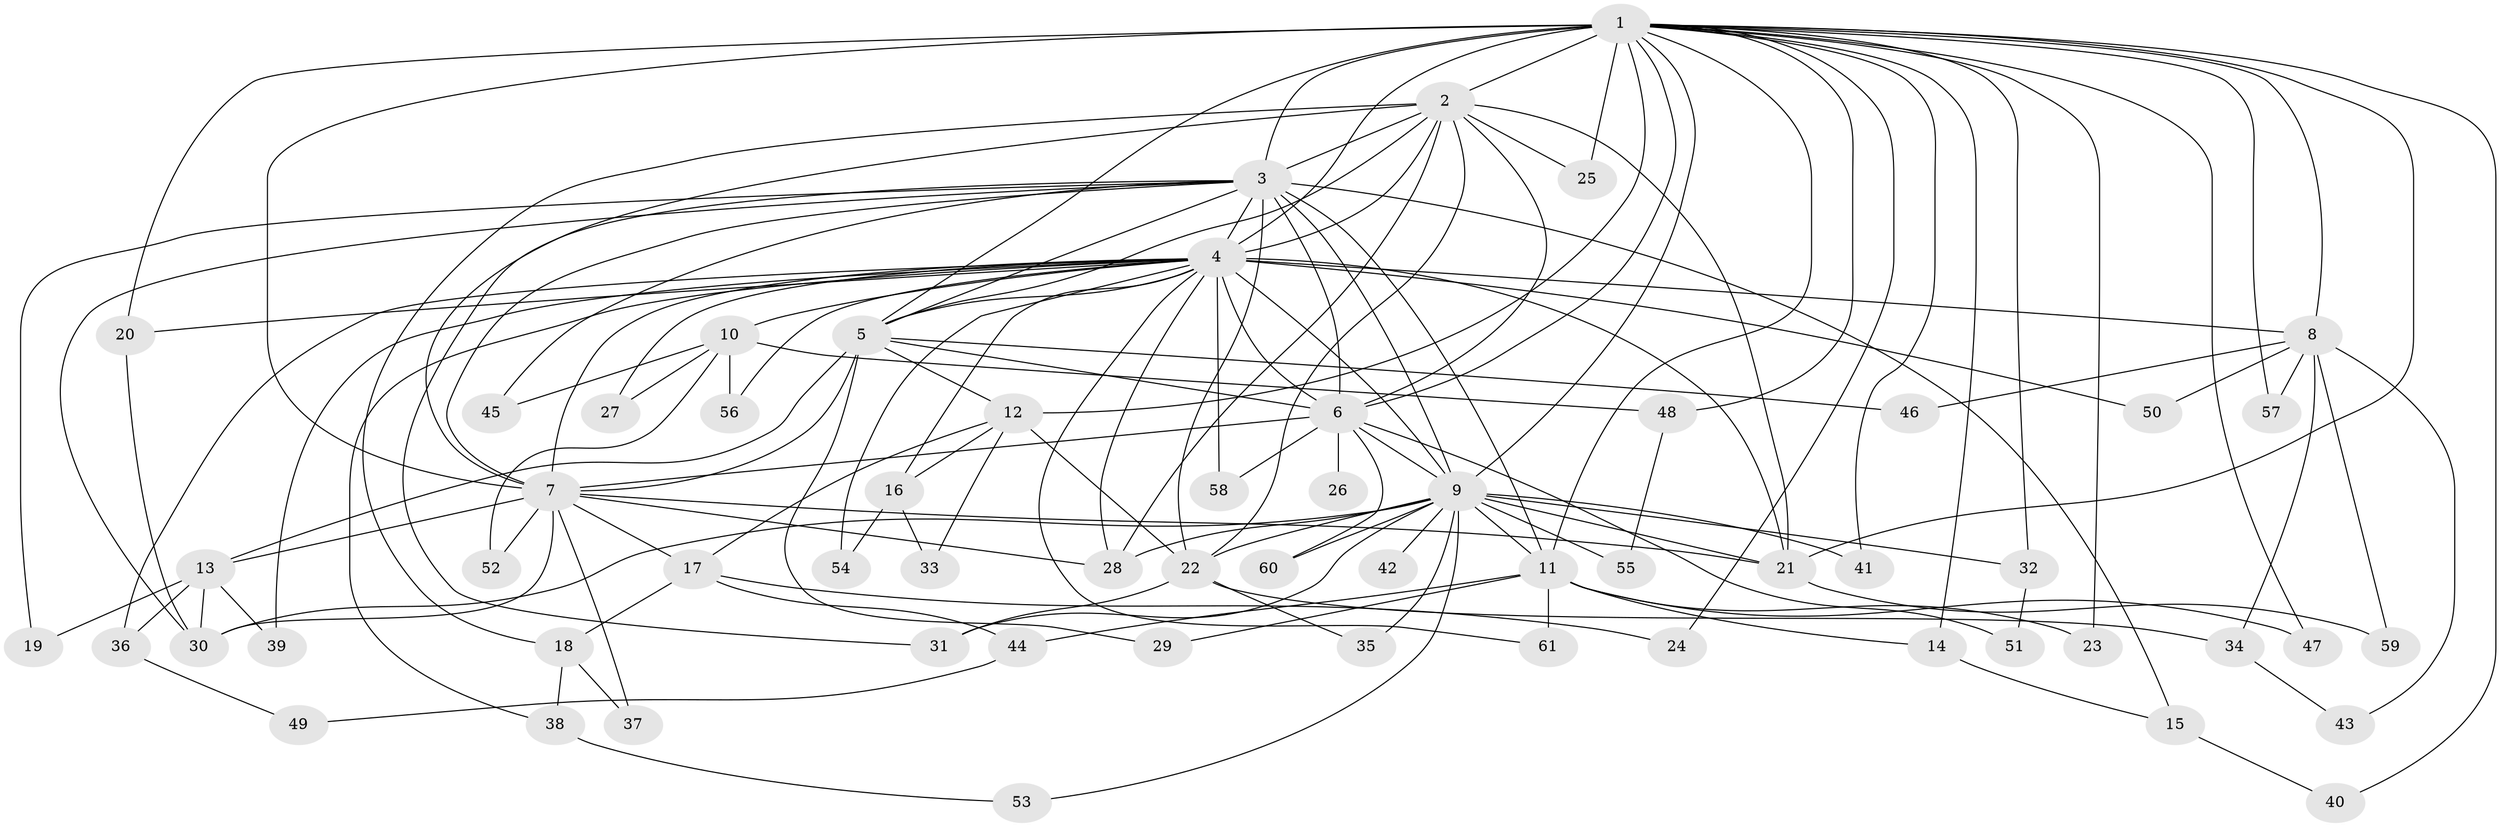 // original degree distribution, {15: 0.01, 16: 0.01, 18: 0.01, 23: 0.02, 20: 0.01, 27: 0.01, 14: 0.01, 21: 0.01, 17: 0.01, 8: 0.02, 2: 0.58, 7: 0.02, 6: 0.05, 3: 0.15, 4: 0.05, 5: 0.03}
// Generated by graph-tools (version 1.1) at 2025/49/03/04/25 22:49:51]
// undirected, 61 vertices, 140 edges
graph export_dot {
  node [color=gray90,style=filled];
  1;
  2;
  3;
  4;
  5;
  6;
  7;
  8;
  9;
  10;
  11;
  12;
  13;
  14;
  15;
  16;
  17;
  18;
  19;
  20;
  21;
  22;
  23;
  24;
  25;
  26;
  27;
  28;
  29;
  30;
  31;
  32;
  33;
  34;
  35;
  36;
  37;
  38;
  39;
  40;
  41;
  42;
  43;
  44;
  45;
  46;
  47;
  48;
  49;
  50;
  51;
  52;
  53;
  54;
  55;
  56;
  57;
  58;
  59;
  60;
  61;
  1 -- 2 [weight=2.0];
  1 -- 3 [weight=4.0];
  1 -- 4 [weight=4.0];
  1 -- 5 [weight=2.0];
  1 -- 6 [weight=2.0];
  1 -- 7 [weight=3.0];
  1 -- 8 [weight=1.0];
  1 -- 9 [weight=1.0];
  1 -- 11 [weight=2.0];
  1 -- 12 [weight=1.0];
  1 -- 14 [weight=1.0];
  1 -- 20 [weight=1.0];
  1 -- 21 [weight=1.0];
  1 -- 23 [weight=1.0];
  1 -- 24 [weight=1.0];
  1 -- 25 [weight=1.0];
  1 -- 32 [weight=1.0];
  1 -- 40 [weight=1.0];
  1 -- 41 [weight=1.0];
  1 -- 47 [weight=1.0];
  1 -- 48 [weight=1.0];
  1 -- 57 [weight=1.0];
  2 -- 3 [weight=2.0];
  2 -- 4 [weight=3.0];
  2 -- 5 [weight=1.0];
  2 -- 6 [weight=3.0];
  2 -- 7 [weight=1.0];
  2 -- 18 [weight=1.0];
  2 -- 21 [weight=1.0];
  2 -- 22 [weight=1.0];
  2 -- 25 [weight=1.0];
  2 -- 28 [weight=1.0];
  3 -- 4 [weight=4.0];
  3 -- 5 [weight=2.0];
  3 -- 6 [weight=2.0];
  3 -- 7 [weight=2.0];
  3 -- 9 [weight=17.0];
  3 -- 11 [weight=2.0];
  3 -- 15 [weight=1.0];
  3 -- 19 [weight=1.0];
  3 -- 22 [weight=1.0];
  3 -- 30 [weight=1.0];
  3 -- 31 [weight=1.0];
  3 -- 45 [weight=1.0];
  4 -- 5 [weight=2.0];
  4 -- 6 [weight=2.0];
  4 -- 7 [weight=2.0];
  4 -- 8 [weight=1.0];
  4 -- 9 [weight=6.0];
  4 -- 10 [weight=2.0];
  4 -- 16 [weight=1.0];
  4 -- 20 [weight=1.0];
  4 -- 21 [weight=1.0];
  4 -- 27 [weight=1.0];
  4 -- 28 [weight=1.0];
  4 -- 36 [weight=1.0];
  4 -- 38 [weight=1.0];
  4 -- 39 [weight=1.0];
  4 -- 50 [weight=1.0];
  4 -- 54 [weight=1.0];
  4 -- 56 [weight=1.0];
  4 -- 58 [weight=1.0];
  4 -- 61 [weight=1.0];
  5 -- 6 [weight=2.0];
  5 -- 7 [weight=1.0];
  5 -- 12 [weight=1.0];
  5 -- 13 [weight=1.0];
  5 -- 29 [weight=1.0];
  5 -- 46 [weight=1.0];
  6 -- 7 [weight=1.0];
  6 -- 9 [weight=4.0];
  6 -- 26 [weight=1.0];
  6 -- 51 [weight=1.0];
  6 -- 58 [weight=1.0];
  6 -- 60 [weight=1.0];
  7 -- 13 [weight=1.0];
  7 -- 17 [weight=1.0];
  7 -- 21 [weight=1.0];
  7 -- 28 [weight=1.0];
  7 -- 30 [weight=1.0];
  7 -- 37 [weight=1.0];
  7 -- 52 [weight=1.0];
  8 -- 34 [weight=1.0];
  8 -- 43 [weight=1.0];
  8 -- 46 [weight=1.0];
  8 -- 50 [weight=1.0];
  8 -- 57 [weight=1.0];
  8 -- 59 [weight=1.0];
  9 -- 11 [weight=1.0];
  9 -- 21 [weight=2.0];
  9 -- 22 [weight=1.0];
  9 -- 28 [weight=2.0];
  9 -- 30 [weight=1.0];
  9 -- 31 [weight=1.0];
  9 -- 32 [weight=1.0];
  9 -- 35 [weight=1.0];
  9 -- 41 [weight=1.0];
  9 -- 42 [weight=2.0];
  9 -- 53 [weight=1.0];
  9 -- 55 [weight=1.0];
  9 -- 60 [weight=1.0];
  10 -- 27 [weight=1.0];
  10 -- 45 [weight=1.0];
  10 -- 48 [weight=1.0];
  10 -- 52 [weight=1.0];
  10 -- 56 [weight=1.0];
  11 -- 14 [weight=1.0];
  11 -- 23 [weight=1.0];
  11 -- 29 [weight=1.0];
  11 -- 44 [weight=1.0];
  11 -- 47 [weight=1.0];
  11 -- 61 [weight=1.0];
  12 -- 16 [weight=1.0];
  12 -- 17 [weight=1.0];
  12 -- 22 [weight=1.0];
  12 -- 33 [weight=1.0];
  13 -- 19 [weight=1.0];
  13 -- 30 [weight=1.0];
  13 -- 36 [weight=1.0];
  13 -- 39 [weight=1.0];
  14 -- 15 [weight=1.0];
  15 -- 40 [weight=1.0];
  16 -- 33 [weight=1.0];
  16 -- 54 [weight=1.0];
  17 -- 18 [weight=1.0];
  17 -- 24 [weight=1.0];
  17 -- 44 [weight=1.0];
  18 -- 37 [weight=1.0];
  18 -- 38 [weight=1.0];
  20 -- 30 [weight=1.0];
  21 -- 59 [weight=1.0];
  22 -- 31 [weight=1.0];
  22 -- 34 [weight=1.0];
  22 -- 35 [weight=1.0];
  32 -- 51 [weight=1.0];
  34 -- 43 [weight=1.0];
  36 -- 49 [weight=1.0];
  38 -- 53 [weight=1.0];
  44 -- 49 [weight=1.0];
  48 -- 55 [weight=1.0];
}
